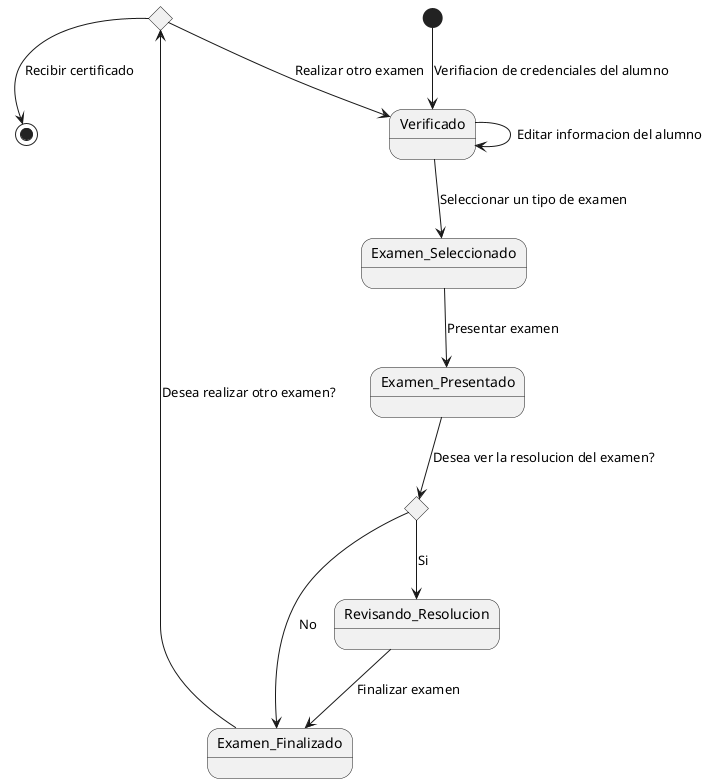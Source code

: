@startuml

skinparam Style strictuml

state choice1 <<choice>>
state choice2 <<choice>>
[*] --> Verificado: Verifiacion de credenciales del alumno
Verificado--> Verificado: Editar informacion del alumno
Verificado --> Examen_Seleccionado: Seleccionar un tipo de examen
Examen_Seleccionado--> Examen_Presentado: Presentar examen
Examen_Presentado --> choice2: Desea ver la resolucion del examen?
choice2 --> Revisando_Resolucion: Si
Revisando_Resolucion --> Examen_Finalizado: Finalizar examen
choice2--> Examen_Finalizado: No
Examen_Finalizado--> choice1: Desea realizar otro examen?
choice1 --> Verificado: Realizar otro examen
choice1-->[*]: Recibir certificado

@enduml